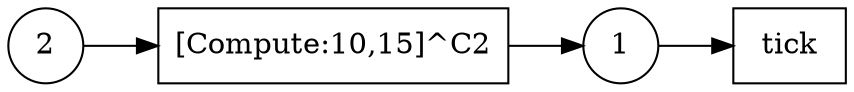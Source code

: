 digraph Net {
rankdir=LR
node [shape = circle]
"2"; "1"; 
node [shape = box]
T0 [label = "tick"];
T2 [label = "[Compute:10,15]^C2"]
"2" -> T2 [style = solid];
"1" -> T0 [style = solid];
edge [style = solid];
T2 -> "1"
}